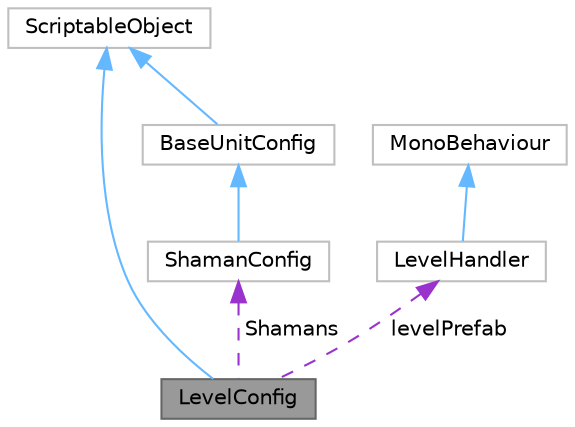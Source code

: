 digraph "LevelConfig"
{
 // LATEX_PDF_SIZE
  bgcolor="transparent";
  edge [fontname=Helvetica,fontsize=10,labelfontname=Helvetica,labelfontsize=10];
  node [fontname=Helvetica,fontsize=10,shape=box,height=0.2,width=0.4];
  Node1 [label="LevelConfig",height=0.2,width=0.4,color="gray40", fillcolor="grey60", style="filled", fontcolor="black",tooltip=" "];
  Node2 -> Node1 [dir="back",color="steelblue1",style="solid"];
  Node2 [label="ScriptableObject",height=0.2,width=0.4,color="grey75", fillcolor="white", style="filled",tooltip=" "];
  Node3 -> Node1 [dir="back",color="darkorchid3",style="dashed",label=" Shamans" ];
  Node3 [label="ShamanConfig",height=0.2,width=0.4,color="grey75", fillcolor="white", style="filled",URL="$class_shaman_config.html",tooltip=" "];
  Node4 -> Node3 [dir="back",color="steelblue1",style="solid"];
  Node4 [label="BaseUnitConfig",height=0.2,width=0.4,color="grey75", fillcolor="white", style="filled",URL="$class_base_unit_config.html",tooltip=" "];
  Node2 -> Node4 [dir="back",color="steelblue1",style="solid"];
  Node5 -> Node1 [dir="back",color="darkorchid3",style="dashed",label=" levelPrefab" ];
  Node5 [label="LevelHandler",height=0.2,width=0.4,color="grey75", fillcolor="white", style="filled",URL="$class_level_handler.html",tooltip=" "];
  Node6 -> Node5 [dir="back",color="steelblue1",style="solid"];
  Node6 [label="MonoBehaviour",height=0.2,width=0.4,color="grey75", fillcolor="white", style="filled",tooltip=" "];
}
